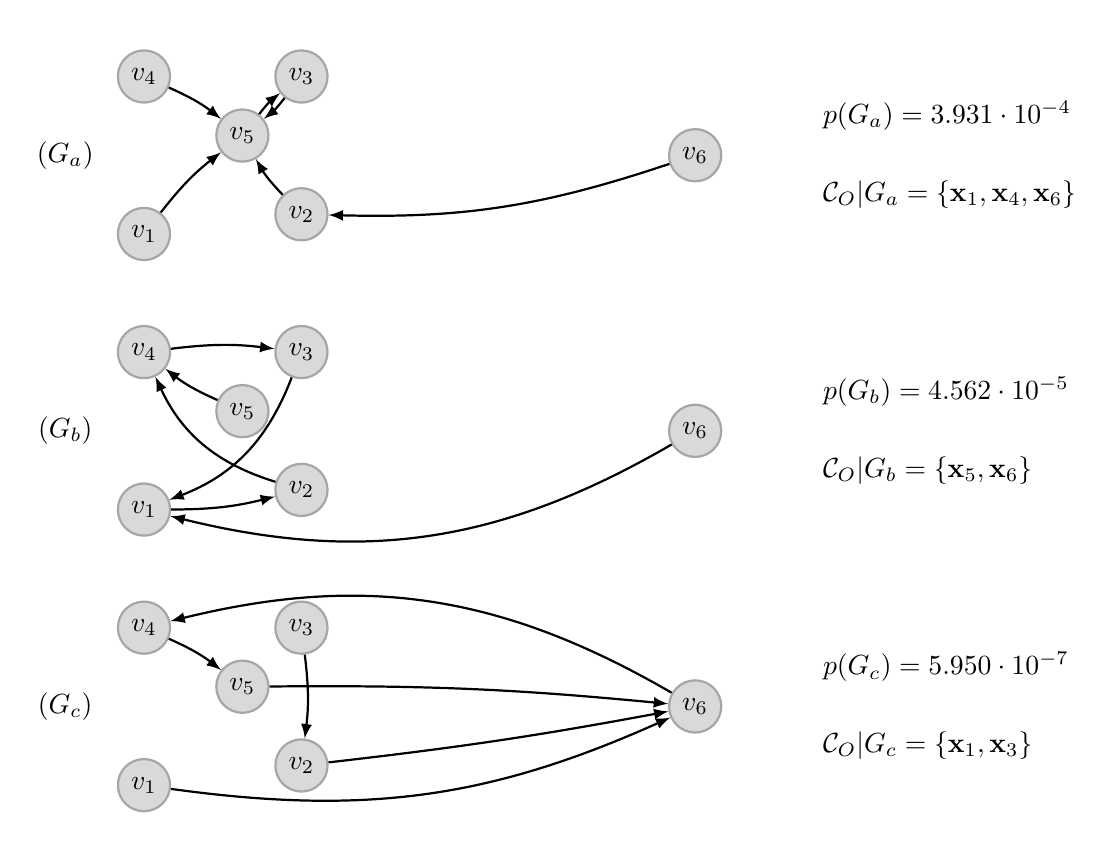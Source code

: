 \begin{tikzpicture}[
>=latex,
auto,
data object/.style={font=\normalsize,circle,draw=#1!70!white,fill=#1!30!white,thick,inner sep=0.1cm},
selects/.style={->,thick},
affinity normal/.style={thick,draw=blue!#1!white,decoration={markings,mark=at position .9 with {\arrow[thin,fill=blue!#1!white]{>}}}, postaction={decorate}},
affinity give/.style={very thick,draw=red!#1!white,decoration={markings,mark=at position .9 with {\arrow[thick,fill=red!#1!white]{>}}}, postaction={decorate}},
affinity get/.style={very thick,draw=green!#1!white,decoration={markings,mark=at position .9 with {\arrow[thin,fill=green!#1!white]{>}}}, postaction={decorate}},
affinity hidden/.style={thick,draw=gray!#1!white,decoration={markings,mark=at position .9 with {\arrow[thin,fill=gray!#1!white]{>}}}, postaction={decorate}},
]
\begin{scope}[yshift=0.000cm]
    \node at (-1cm,1cm) {($G_a$)};
    \node[data object=gray] (o-1) at (0.000cm,0.000cm) {$v_1$};
    \node[data object=gray] (o-2) at (2.000cm,0.250cm) {$v_2$};
    \node[data object=gray] (o-3) at (2.000cm,2.000cm) {$v_3$};
    \node[data object=gray] (o-4) at (0.000cm,2.000cm) {$v_4$};
    \node[data object=gray] (o-5) at (1.250cm,1.250cm) {$v_5$};
    \node[data object=gray] (o-6) at (7.000cm,1.000cm) {$v_6$};

    \draw [selects,bend left=10,overlay] (o-6) to  (o-2);
    \draw [selects,bend left=7,overlay] (o-5) to  (o-3);
    \draw [selects,bend left=7,overlay] (o-1) to  (o-5);
    \draw [selects,bend left=7,overlay] (o-2) to  (o-5);
    \draw [selects,bend left=7,overlay] (o-3) to  (o-5);
    \draw [selects,bend left=7,overlay] (o-4) to  (o-5);
    \path[red] (-0.5cm,-0.55cm) rectangle (8cm,2.62cm);
   \node[anchor=west] at (8.5cm,1.5cm) {$p(G_a) = 3.931\cdot 10^{-4}$};
   \node[anchor=west] at (8.5cm,0.5cm) {$\mathcal{C}_O|G_a = \left\{\mathbf{x}_1,\mathbf{x}_4,\mathbf{x}_6\right\}$};
\end{scope}
\begin{scope}[yshift=-3.500cm]
    \node at (-1cm,1cm) {($G_b$)};
    \node[data object=gray] (o-1) at (0.000cm,0.000cm) {$v_1$};
    \node[data object=gray] (o-2) at (2.000cm,0.250cm) {$v_2$};
    \node[data object=gray] (o-3) at (2.000cm,2.000cm) {$v_3$};
    \node[data object=gray] (o-4) at (0.000cm,2.000cm) {$v_4$};
    \node[data object=gray] (o-5) at (1.250cm,1.250cm) {$v_5$};
    \node[data object=gray] (o-6) at (7.000cm,1.000cm) {$v_6$};

    \draw [selects,bend left=24,overlay] (o-3) to  (o-1);
    \draw [selects,bend left=22,overlay] (o-6) to  (o-1);
    \draw [selects,bend right=7,overlay] (o-1) to  (o-2);
    \draw [selects,bend left=7,overlay] (o-4) to  (o-3);
    \draw [selects,bend left=24,overlay] (o-2) to  (o-4);
    \draw [selects,bend left=7,overlay] (o-5) to  (o-4);
    \path[red] (-0.5cm,-0.55cm) rectangle (8cm,2.62cm);
   \node[anchor=west] at (8.5cm,1.5cm) {$p(G_b) = 4.562\cdot 10^{-5}$};
   \node[anchor=west] at (8.5cm,0.5cm) {$\mathcal{C}_O|G_b = \left\{\mathbf{x}_5,\mathbf{x}_6\right\}$};
\end{scope}
\begin{scope}[yshift=-7.000cm]
    \node at (-1cm,1cm) {($G_c$)};
    \node[data object=gray] (o-1) at (0.000cm,0.000cm) {$v_1$};
    \node[data object=gray] (o-2) at (2.000cm,0.250cm) {$v_2$};
    \node[data object=gray] (o-3) at (2.000cm,2.000cm) {$v_3$};
    \node[data object=gray] (o-4) at (0.000cm,2.000cm) {$v_4$};
    \node[data object=gray] (o-5) at (1.250cm,1.250cm) {$v_5$};
    \node[data object=gray] (o-6) at (7.000cm,1.000cm) {$v_6$};

    \draw [selects,bend left=7,overlay] (o-3) to  (o-2);
    \draw [selects,bend right=22,overlay] (o-6) to  (o-4);
    \draw [selects,bend left=7,overlay] (o-4) to  (o-5);
    \draw [selects,bend right=16,overlay] (o-1) to  (o-6);
    \draw [selects,bend right=2,overlay] (o-2) to  (o-6);
    \draw [selects,bend left=3,overlay] (o-5) to  (o-6);
    \path[red] (-0.5cm,-0.55cm) rectangle (8cm,2.62cm);
   \node[anchor=west] at (8.5cm,1.5cm) {$p(G_c) = 5.950\cdot 10^{-7}$};
   \node[anchor=west] at (8.5cm,0.5cm) {$\mathcal{C}_O|G_c = \left\{\mathbf{x}_1,\mathbf{x}_3\right\}$};
\end{scope}
\end{tikzpicture}